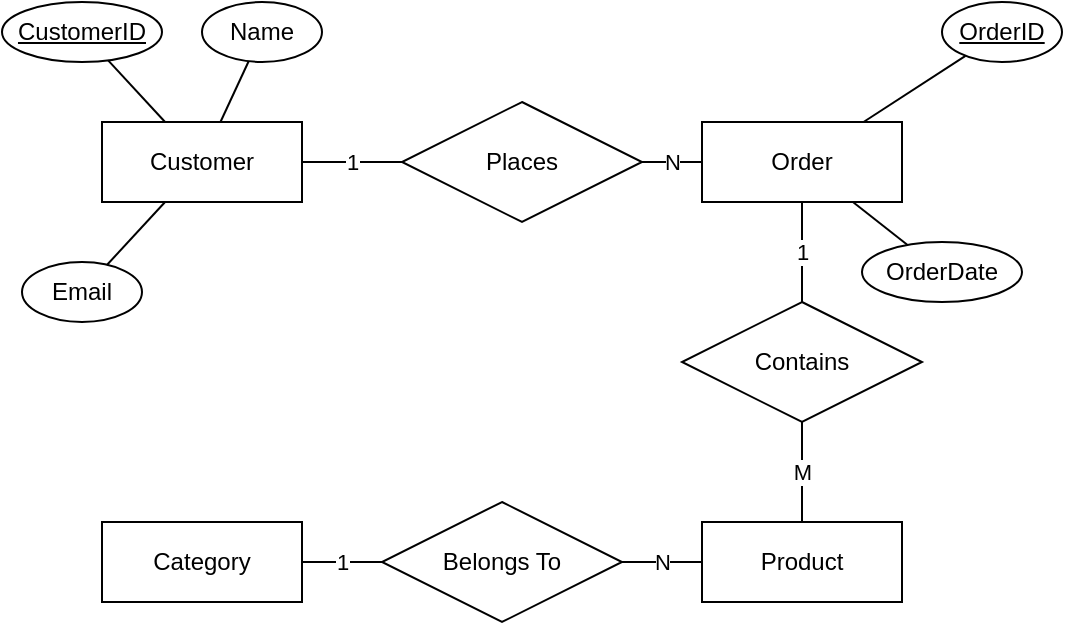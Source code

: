 <mxfile>
    <diagram name="ER-Diagram" id="er-example">
        <mxGraphModel dx="1200" dy="800" grid="1" gridSize="10" guides="1" tooltips="1" connect="1" arrows="1" fold="1" page="1" pageScale="1" pageWidth="850" pageHeight="1100" math="0" shadow="0">
            <root>
                <mxCell id="0"/>
                <mxCell id="1" parent="0"/>
                
                <!-- Entities -->
                <mxCell id="entity1" value="Customer" style="whiteSpace=wrap;html=1;align=center;" vertex="1" parent="1">
                    <mxGeometry x="100" y="100" width="100" height="40" as="geometry"/>
                </mxCell>
                
                <mxCell id="entity2" value="Order" style="whiteSpace=wrap;html=1;align=center;" vertex="1" parent="1">
                    <mxGeometry x="400" y="100" width="100" height="40" as="geometry"/>
                </mxCell>
                
                <mxCell id="entity3" value="Product" style="whiteSpace=wrap;html=1;align=center;" vertex="1" parent="1">
                    <mxGeometry x="400" y="300" width="100" height="40" as="geometry"/>
                </mxCell>
                
                <mxCell id="entity4" value="Category" style="whiteSpace=wrap;html=1;align=center;" vertex="1" parent="1">
                    <mxGeometry x="100" y="300" width="100" height="40" as="geometry"/>
                </mxCell>
                
                <!-- Relationships -->
                <mxCell id="rel1" value="Places" style="shape=rhombus;perimeter=rhombusPerimeter;whiteSpace=wrap;html=1;align=center;" vertex="1" parent="1">
                    <mxGeometry x="250" y="90" width="120" height="60" as="geometry"/>
                </mxCell>
                
                <mxCell id="rel2" value="Contains" style="shape=rhombus;perimeter=rhombusPerimeter;whiteSpace=wrap;html=1;align=center;" vertex="1" parent="1">
                    <mxGeometry x="390" y="190" width="120" height="60" as="geometry"/>
                </mxCell>
                
                <mxCell id="rel3" value="Belongs To" style="shape=rhombus;perimeter=rhombusPerimeter;whiteSpace=wrap;html=1;align=center;" vertex="1" parent="1">
                    <mxGeometry x="240" y="290" width="120" height="60" as="geometry"/>
                </mxCell>
                
                <!-- Connections -->
                <mxCell id="conn1" value="1" style="endArrow=none;html=1;rounded=0;" edge="1" parent="1" source="entity1" target="rel1">
                    <mxGeometry width="50" height="50" relative="1" as="geometry">
                        <mxPoint x="200" y="120" as="sourcePoint"/>
                        <mxPoint x="250" y="120" as="targetPoint"/>
                    </mxGeometry>
                </mxCell>
                
                <mxCell id="conn2" value="N" style="endArrow=none;html=1;rounded=0;" edge="1" parent="1" source="rel1" target="entity2">
                    <mxGeometry width="50" height="50" relative="1" as="geometry">
                        <mxPoint x="370" y="120" as="sourcePoint"/>
                        <mxPoint x="400" y="120" as="targetPoint"/>
                    </mxGeometry>
                </mxCell>
                
                <mxCell id="conn3" value="1" style="endArrow=none;html=1;rounded=0;" edge="1" parent="1" source="entity2" target="rel2">
                    <mxGeometry width="50" height="50" relative="1" as="geometry">
                        <mxPoint x="450" y="140" as="sourcePoint"/>
                        <mxPoint x="450" y="190" as="targetPoint"/>
                    </mxGeometry>
                </mxCell>
                
                <mxCell id="conn4" value="M" style="endArrow=none;html=1;rounded=0;" edge="1" parent="1" source="rel2" target="entity3">
                    <mxGeometry width="50" height="50" relative="1" as="geometry">
                        <mxPoint x="450" y="250" as="sourcePoint"/>
                        <mxPoint x="450" y="300" as="targetPoint"/>
                    </mxGeometry>
                </mxCell>
                
                <mxCell id="conn5" value="N" style="endArrow=none;html=1;rounded=0;" edge="1" parent="1" source="entity3" target="rel3">
                    <mxGeometry width="50" height="50" relative="1" as="geometry">
                        <mxPoint x="400" y="320" as="sourcePoint"/>
                        <mxPoint x="360" y="320" as="targetPoint"/>
                    </mxGeometry>
                </mxCell>
                
                <mxCell id="conn6" value="1" style="endArrow=none;html=1;rounded=0;" edge="1" parent="1" source="rel3" target="entity4">
                    <mxGeometry width="50" height="50" relative="1" as="geometry">
                        <mxPoint x="240" y="320" as="sourcePoint"/>
                        <mxPoint x="200" y="320" as="targetPoint"/>
                    </mxGeometry>
                </mxCell>
                
                <!-- Attributes -->
                <mxCell id="attr1" value="CustomerID" style="ellipse;whiteSpace=wrap;html=1;align=center;fontStyle=4;" vertex="1" parent="1">
                    <mxGeometry x="50" y="40" width="80" height="30" as="geometry"/>
                </mxCell>
                
                <mxCell id="attr2" value="Name" style="ellipse;whiteSpace=wrap;html=1;align=center;" vertex="1" parent="1">
                    <mxGeometry x="150" y="40" width="60" height="30" as="geometry"/>
                </mxCell>
                
                <mxCell id="attr3" value="Email" style="ellipse;whiteSpace=wrap;html=1;align=center;" vertex="1" parent="1">
                    <mxGeometry x="60" y="170" width="60" height="30" as="geometry"/>
                </mxCell>
                
                <mxCell id="attr4" value="OrderID" style="ellipse;whiteSpace=wrap;html=1;align=center;fontStyle=4;" vertex="1" parent="1">
                    <mxGeometry x="520" y="40" width="60" height="30" as="geometry"/>
                </mxCell>
                
                <mxCell id="attr5" value="OrderDate" style="ellipse;whiteSpace=wrap;html=1;align=center;" vertex="1" parent="1">
                    <mxGeometry x="480" y="160" width="80" height="30" as="geometry"/>
                </mxCell>
                
                <!-- Attribute connections -->
                <mxCell id="attr_conn1" value="" style="endArrow=none;html=1;rounded=0;" edge="1" parent="1" source="attr1" target="entity1">
                    <mxGeometry width="50" height="50" relative="1" as="geometry">
                        <mxPoint x="120" y="70" as="sourcePoint"/>
                        <mxPoint x="140" y="100" as="targetPoint"/>
                    </mxGeometry>
                </mxCell>
                
                <mxCell id="attr_conn2" value="" style="endArrow=none;html=1;rounded=0;" edge="1" parent="1" source="attr2" target="entity1">
                    <mxGeometry width="50" height="50" relative="1" as="geometry">
                        <mxPoint x="170" y="70" as="sourcePoint"/>
                        <mxPoint x="160" y="100" as="targetPoint"/>
                    </mxGeometry>
                </mxCell>
                
                <mxCell id="attr_conn3" value="" style="endArrow=none;html=1;rounded=0;" edge="1" parent="1" source="attr3" target="entity1">
                    <mxGeometry width="50" height="50" relative="1" as="geometry">
                        <mxPoint x="110" y="170" as="sourcePoint"/>
                        <mxPoint x="140" y="140" as="targetPoint"/>
                    </mxGeometry>
                </mxCell>
                
                <mxCell id="attr_conn4" value="" style="endArrow=none;html=1;rounded=0;" edge="1" parent="1" source="attr4" target="entity2">
                    <mxGeometry width="50" height="50" relative="1" as="geometry">
                        <mxPoint x="530" y="70" as="sourcePoint"/>
                        <mxPoint x="480" y="100" as="targetPoint"/>
                    </mxGeometry>
                </mxCell>
                
                <mxCell id="attr_conn5" value="" style="endArrow=none;html=1;rounded=0;" edge="1" parent="1" source="attr5" target="entity2">
                    <mxGeometry width="50" height="50" relative="1" as="geometry">
                        <mxPoint x="500" y="160" as="sourcePoint"/>
                        <mxPoint x="470" y="140" as="targetPoint"/>
                    </mxGeometry>
                </mxCell>
            </root>
        </mxGraphModel>
    </diagram>
</mxfile>